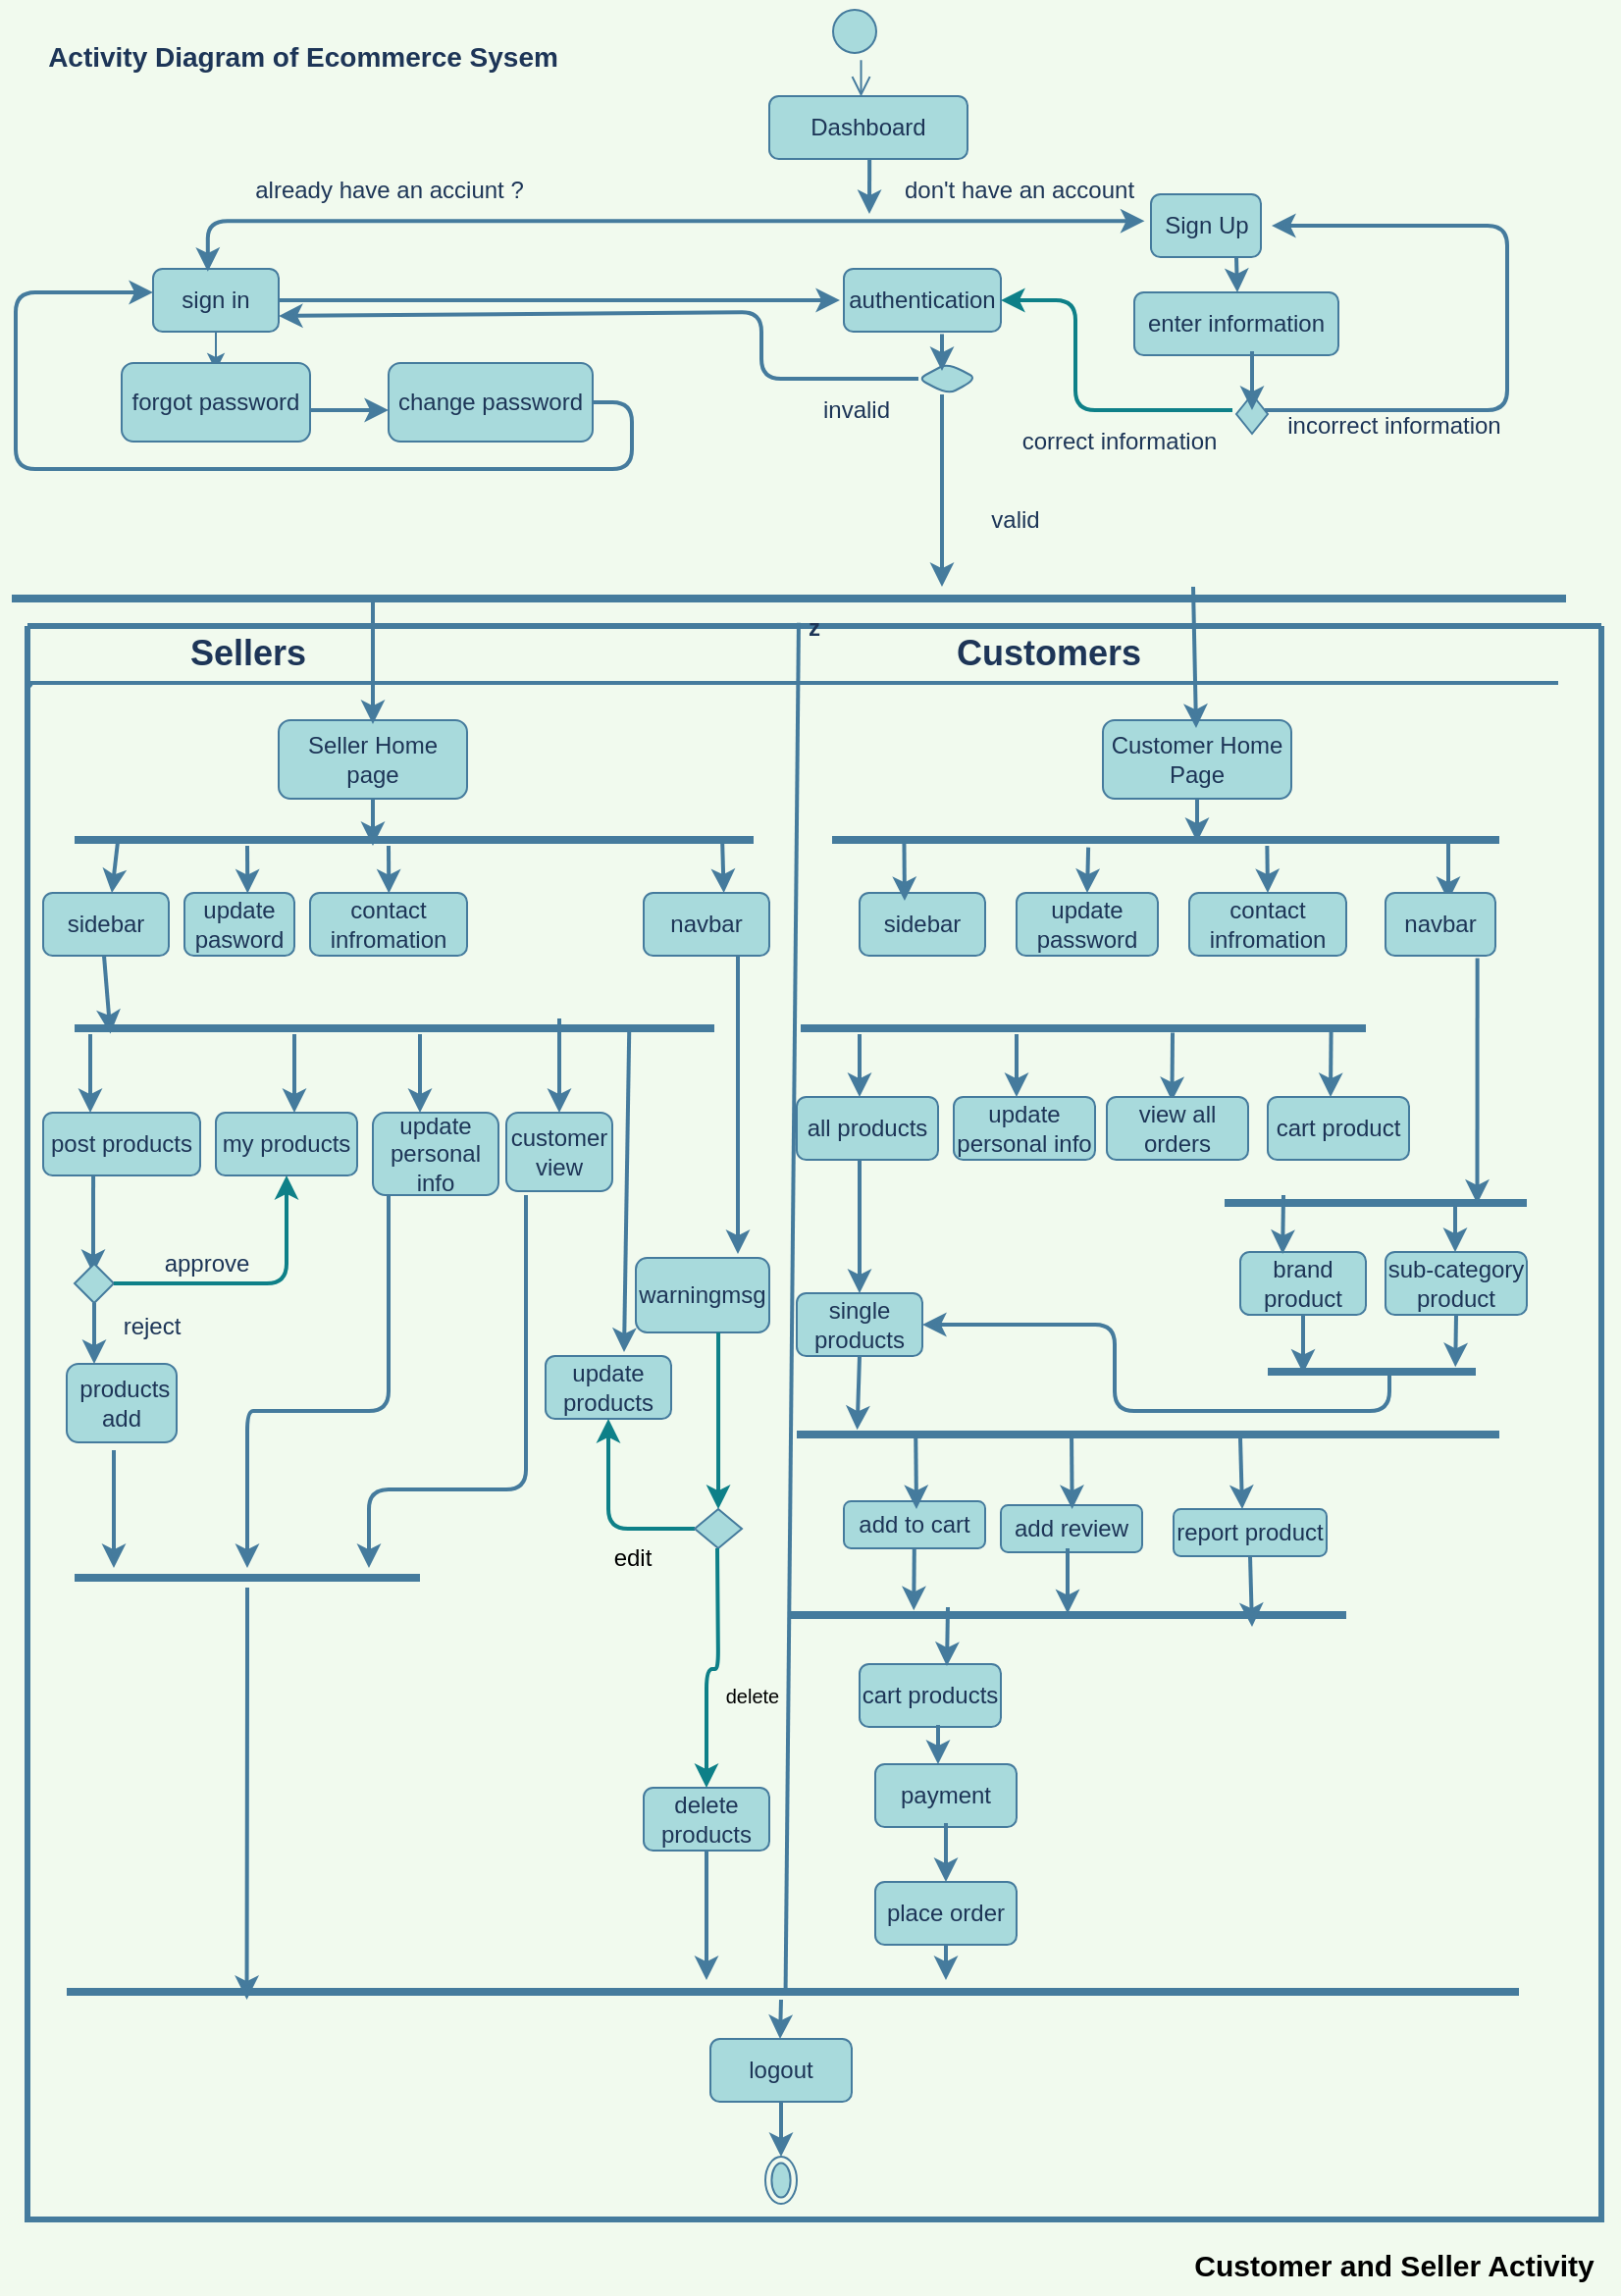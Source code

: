 <mxfile version="20.5.2" type="github">
  <diagram id="cb6AJk6jhVH4I8SNWXNZ" name="Page-1">
    <mxGraphModel dx="1038" dy="1740" grid="1" gridSize="10" guides="1" tooltips="1" connect="1" arrows="1" fold="1" page="1" pageScale="1" pageWidth="827" pageHeight="1169" background="#F1FAEE" math="0" shadow="0">
      <root>
        <mxCell id="0" />
        <mxCell id="1" parent="0" />
        <mxCell id="6mdkMLP5F0GnC8ThNtrV-1" value="" style="ellipse;html=1;shape=startState;fillColor=#A8DADC;strokeColor=#457B9D;fontColor=#1D3557;rounded=1;" parent="1" vertex="1">
          <mxGeometry x="422.5" y="-1168" width="30" height="30" as="geometry" />
        </mxCell>
        <mxCell id="6mdkMLP5F0GnC8ThNtrV-2" value="" style="edgeStyle=orthogonalEdgeStyle;html=1;verticalAlign=bottom;endArrow=open;endSize=8;labelBackgroundColor=#F1FAEE;strokeColor=#457B9D;fontColor=#1D3557;rounded=1;entryX=0.463;entryY=0.006;entryDx=0;entryDy=0;entryPerimeter=0;" parent="1" source="6mdkMLP5F0GnC8ThNtrV-1" target="6mdkMLP5F0GnC8ThNtrV-7" edge="1">
          <mxGeometry relative="1" as="geometry">
            <mxPoint x="415" y="-1120" as="targetPoint" />
            <Array as="points">
              <mxPoint x="441" y="-1140" />
              <mxPoint x="441" y="-1140" />
            </Array>
          </mxGeometry>
        </mxCell>
        <mxCell id="6mdkMLP5F0GnC8ThNtrV-4" style="edgeStyle=orthogonalEdgeStyle;orthogonalLoop=1;jettySize=auto;html=1;exitX=1;exitY=0.5;exitDx=0;exitDy=0;labelBackgroundColor=#F1FAEE;strokeColor=#457B9D;fontColor=#1D3557;rounded=1;strokeWidth=2;" parent="1" source="6mdkMLP5F0GnC8ThNtrV-5" edge="1">
          <mxGeometry relative="1" as="geometry">
            <mxPoint x="430" y="-1016" as="targetPoint" />
            <Array as="points">
              <mxPoint x="368" y="-1016" />
            </Array>
          </mxGeometry>
        </mxCell>
        <mxCell id="6mdkMLP5F0GnC8ThNtrV-5" value="sign in" style="whiteSpace=wrap;html=1;fillColor=#A8DADC;strokeColor=#457B9D;fontColor=#1D3557;rounded=1;" parent="1" vertex="1">
          <mxGeometry x="80" y="-1032" width="64" height="32" as="geometry" />
        </mxCell>
        <mxCell id="6mdkMLP5F0GnC8ThNtrV-6" value="Sign Up" style="whiteSpace=wrap;html=1;fillColor=#A8DADC;strokeColor=#457B9D;fontColor=#1D3557;rounded=1;" parent="1" vertex="1">
          <mxGeometry x="588.5" y="-1070" width="56" height="32" as="geometry" />
        </mxCell>
        <mxCell id="6mdkMLP5F0GnC8ThNtrV-7" value="Dashboard" style="whiteSpace=wrap;html=1;fillColor=#A8DADC;strokeColor=#457B9D;fontColor=#1D3557;rounded=1;" parent="1" vertex="1">
          <mxGeometry x="394" y="-1120" width="101" height="32" as="geometry" />
        </mxCell>
        <mxCell id="6mdkMLP5F0GnC8ThNtrV-9" value="already have an acciunt ?" style="text;html=1;resizable=0;autosize=1;align=center;verticalAlign=middle;points=[];fillColor=none;strokeColor=none;fontColor=#1D3557;rounded=1;" parent="1" vertex="1">
          <mxGeometry x="120" y="-1088" width="160" height="32" as="geometry" />
        </mxCell>
        <mxCell id="6mdkMLP5F0GnC8ThNtrV-11" value="enter information" style="whiteSpace=wrap;html=1;fillColor=#A8DADC;strokeColor=#457B9D;fontColor=#1D3557;rounded=1;" parent="1" vertex="1">
          <mxGeometry x="580" y="-1020" width="104" height="32" as="geometry" />
        </mxCell>
        <mxCell id="6mdkMLP5F0GnC8ThNtrV-16" value="" style="endArrow=classic;html=1;exitX=0.5;exitY=1;exitDx=0;exitDy=0;labelBackgroundColor=#F1FAEE;strokeColor=#457B9D;fontColor=#1D3557;rounded=1;" parent="1" source="6mdkMLP5F0GnC8ThNtrV-5" edge="1">
          <mxGeometry width="50" height="50" relative="1" as="geometry">
            <mxPoint x="104" y="-984" as="sourcePoint" />
            <mxPoint x="112" y="-980" as="targetPoint" />
            <Array as="points" />
          </mxGeometry>
        </mxCell>
        <mxCell id="6mdkMLP5F0GnC8ThNtrV-17" value="forgot password" style="whiteSpace=wrap;html=1;fillColor=#A8DADC;strokeColor=#457B9D;fontColor=#1D3557;rounded=1;" parent="1" vertex="1">
          <mxGeometry x="64" y="-984" width="96" height="40" as="geometry" />
        </mxCell>
        <mxCell id="6mdkMLP5F0GnC8ThNtrV-18" value="" style="endArrow=classic;html=1;labelBackgroundColor=#F1FAEE;strokeColor=#457B9D;fontColor=#1D3557;rounded=1;strokeWidth=2;" parent="1" edge="1">
          <mxGeometry width="50" height="50" relative="1" as="geometry">
            <mxPoint x="160" y="-960" as="sourcePoint" />
            <mxPoint x="200" y="-960" as="targetPoint" />
          </mxGeometry>
        </mxCell>
        <mxCell id="6mdkMLP5F0GnC8ThNtrV-19" style="edgeStyle=orthogonalEdgeStyle;orthogonalLoop=1;jettySize=auto;html=1;exitX=1;exitY=0.5;exitDx=0;exitDy=0;labelBackgroundColor=#F1FAEE;strokeColor=#457B9D;fontColor=#1D3557;rounded=1;strokeWidth=2;" parent="1" source="6mdkMLP5F0GnC8ThNtrV-20" edge="1">
          <mxGeometry relative="1" as="geometry">
            <mxPoint x="80" y="-1020" as="targetPoint" />
            <Array as="points">
              <mxPoint x="324" y="-964" />
              <mxPoint x="324" y="-930" />
              <mxPoint x="10" y="-930" />
              <mxPoint x="10" y="-1020" />
            </Array>
          </mxGeometry>
        </mxCell>
        <mxCell id="6mdkMLP5F0GnC8ThNtrV-20" value="change password" style="whiteSpace=wrap;html=1;fillStyle=auto;fillColor=#A8DADC;strokeColor=#457B9D;fontColor=#1D3557;rounded=1;" parent="1" vertex="1">
          <mxGeometry x="200" y="-984" width="104" height="40" as="geometry" />
        </mxCell>
        <mxCell id="6mdkMLP5F0GnC8ThNtrV-25" value="incorrect information" style="text;html=1;resizable=0;autosize=1;align=center;verticalAlign=middle;points=[];fillColor=none;strokeColor=none;fontColor=#1D3557;rounded=1;" parent="1" vertex="1">
          <mxGeometry x="648" y="-968" width="128" height="32" as="geometry" />
        </mxCell>
        <mxCell id="6mdkMLP5F0GnC8ThNtrV-26" value="" style="endArrow=none;html=1;strokeWidth=4;labelBackgroundColor=#F1FAEE;strokeColor=#457B9D;fontColor=#1D3557;rounded=1;" parent="1" edge="1">
          <mxGeometry relative="1" as="geometry">
            <mxPoint x="8" y="-864" as="sourcePoint" />
            <mxPoint x="800" y="-864" as="targetPoint" />
          </mxGeometry>
        </mxCell>
        <mxCell id="6mdkMLP5F0GnC8ThNtrV-27" value="correct information" style="text;html=1;resizable=0;autosize=1;align=center;verticalAlign=middle;points=[];fillColor=none;strokeColor=none;fontColor=#1D3557;rounded=1;" parent="1" vertex="1">
          <mxGeometry x="512" y="-960" width="120" height="32" as="geometry" />
        </mxCell>
        <object label="z" id="6mdkMLP5F0GnC8ThNtrV-28">
          <mxCell style="swimlane;startSize=0;strokeWidth=3;fillColor=#A8DADC;strokeColor=#457B9D;fontColor=#1D3557;rounded=1;" parent="1" vertex="1">
            <mxGeometry x="16" y="-850" width="802" height="812" as="geometry" />
          </mxCell>
        </object>
        <mxCell id="6mdkMLP5F0GnC8ThNtrV-30" value="Customers" style="text;html=1;resizable=0;autosize=1;align=center;verticalAlign=middle;points=[];fillColor=none;strokeColor=none;strokeWidth=2;shadow=0;glass=0;fontStyle=1;labelBorderColor=none;spacingTop=3;fontSize=18;fontColor=#1D3557;rounded=1;" parent="6mdkMLP5F0GnC8ThNtrV-28" vertex="1">
          <mxGeometry x="464" y="-8" width="112" height="40" as="geometry" />
        </mxCell>
        <mxCell id="6mdkMLP5F0GnC8ThNtrV-31" value="Sellers" style="text;html=1;resizable=0;autosize=1;align=center;verticalAlign=middle;points=[];fillColor=none;strokeColor=none;strokeWidth=2;shadow=0;glass=0;fontStyle=1;labelBorderColor=none;spacingTop=3;fontSize=18;fontColor=#1D3557;rounded=1;" parent="6mdkMLP5F0GnC8ThNtrV-28" vertex="1">
          <mxGeometry x="72" y="-8" width="80" height="40" as="geometry" />
        </mxCell>
        <mxCell id="6mdkMLP5F0GnC8ThNtrV-32" value="" style="endArrow=none;html=1;strokeWidth=2;labelBackgroundColor=#F1FAEE;strokeColor=#457B9D;fontColor=#1D3557;rounded=1;" parent="6mdkMLP5F0GnC8ThNtrV-28" target="6mdkMLP5F0GnC8ThNtrV-28" edge="1">
          <mxGeometry width="50" height="50" relative="1" as="geometry">
            <mxPoint x="2" y="31" as="sourcePoint" />
            <mxPoint x="992" y="32" as="targetPoint" />
          </mxGeometry>
        </mxCell>
        <mxCell id="6mdkMLP5F0GnC8ThNtrV-35" value="Seller Home page" style="whiteSpace=wrap;html=1;fillColor=#A8DADC;strokeColor=#457B9D;fontColor=#1D3557;rounded=1;" parent="6mdkMLP5F0GnC8ThNtrV-28" vertex="1">
          <mxGeometry x="128" y="48" width="96" height="40" as="geometry" />
        </mxCell>
        <mxCell id="6mdkMLP5F0GnC8ThNtrV-36" value="" style="line;strokeWidth=4;html=1;shadow=0;glass=0;labelBackgroundColor=none;labelBorderColor=none;fontFamily=Times New Roman;fontSize=18;fillColor=#A8DADC;strokeColor=#457B9D;fontColor=#1D3557;rounded=1;" parent="6mdkMLP5F0GnC8ThNtrV-28" vertex="1">
          <mxGeometry x="24" y="104" width="346" height="10" as="geometry" />
        </mxCell>
        <mxCell id="6mdkMLP5F0GnC8ThNtrV-37" value="" style="edgeStyle=none;orthogonalLoop=1;jettySize=auto;html=1;strokeWidth=2;fontSize=19;labelBackgroundColor=#F1FAEE;strokeColor=#457B9D;fontColor=#1D3557;rounded=1;" parent="6mdkMLP5F0GnC8ThNtrV-28" edge="1">
          <mxGeometry width="80" relative="1" as="geometry">
            <mxPoint x="176" y="88" as="sourcePoint" />
            <mxPoint x="176" y="112" as="targetPoint" />
            <Array as="points" />
          </mxGeometry>
        </mxCell>
        <mxCell id="6mdkMLP5F0GnC8ThNtrV-38" value="Customer Home Page" style="whiteSpace=wrap;html=1;fillColor=#A8DADC;strokeColor=#457B9D;fontColor=#1D3557;rounded=1;" parent="6mdkMLP5F0GnC8ThNtrV-28" vertex="1">
          <mxGeometry x="548" y="48" width="96" height="40" as="geometry" />
        </mxCell>
        <mxCell id="6mdkMLP5F0GnC8ThNtrV-39" value="" style="edgeStyle=none;orthogonalLoop=1;jettySize=auto;html=1;strokeWidth=2;fontSize=19;labelBackgroundColor=#F1FAEE;strokeColor=#457B9D;fontColor=#1D3557;rounded=1;exitX=0.5;exitY=1;exitDx=0;exitDy=0;" parent="6mdkMLP5F0GnC8ThNtrV-28" edge="1" source="6mdkMLP5F0GnC8ThNtrV-38">
          <mxGeometry width="80" relative="1" as="geometry">
            <mxPoint x="448" y="88" as="sourcePoint" />
            <mxPoint x="596" y="110" as="targetPoint" />
            <Array as="points" />
          </mxGeometry>
        </mxCell>
        <mxCell id="6mdkMLP5F0GnC8ThNtrV-42" value="sidebar" style="whiteSpace=wrap;html=1;fillColor=#A8DADC;strokeColor=#457B9D;fontColor=#1D3557;rounded=1;" parent="6mdkMLP5F0GnC8ThNtrV-28" vertex="1">
          <mxGeometry x="8" y="136" width="64" height="32" as="geometry" />
        </mxCell>
        <mxCell id="6mdkMLP5F0GnC8ThNtrV-43" value="contact infromation" style="whiteSpace=wrap;html=1;fillColor=#A8DADC;strokeColor=#457B9D;fontColor=#1D3557;rounded=1;" parent="6mdkMLP5F0GnC8ThNtrV-28" vertex="1">
          <mxGeometry x="144" y="136" width="80" height="32" as="geometry" />
        </mxCell>
        <mxCell id="6mdkMLP5F0GnC8ThNtrV-44" value="" style="line;strokeWidth=4;html=1;shadow=0;glass=0;labelBackgroundColor=none;labelBorderColor=none;fontFamily=Times New Roman;fontSize=18;fillColor=#A8DADC;strokeColor=#457B9D;fontColor=#1D3557;rounded=1;" parent="6mdkMLP5F0GnC8ThNtrV-28" vertex="1">
          <mxGeometry x="24" y="200" width="326" height="10" as="geometry" />
        </mxCell>
        <mxCell id="6mdkMLP5F0GnC8ThNtrV-45" value="" style="edgeStyle=none;orthogonalLoop=1;jettySize=auto;html=1;strokeWidth=2;fontSize=19;labelBackgroundColor=#F1FAEE;strokeColor=#457B9D;fontColor=#1D3557;rounded=1;" parent="6mdkMLP5F0GnC8ThNtrV-28" edge="1">
          <mxGeometry width="80" relative="1" as="geometry">
            <mxPoint x="32" y="208" as="sourcePoint" />
            <mxPoint x="32" y="248" as="targetPoint" />
            <Array as="points" />
          </mxGeometry>
        </mxCell>
        <mxCell id="6mdkMLP5F0GnC8ThNtrV-46" value="post products" style="whiteSpace=wrap;html=1;fillColor=#A8DADC;strokeColor=#457B9D;fontColor=#1D3557;rounded=1;" parent="6mdkMLP5F0GnC8ThNtrV-28" vertex="1">
          <mxGeometry x="8" y="248" width="80" height="32" as="geometry" />
        </mxCell>
        <mxCell id="6mdkMLP5F0GnC8ThNtrV-47" value="my products" style="whiteSpace=wrap;html=1;fillColor=#A8DADC;strokeColor=#457B9D;fontColor=#1D3557;rounded=1;" parent="6mdkMLP5F0GnC8ThNtrV-28" vertex="1">
          <mxGeometry x="96" y="248" width="72" height="32" as="geometry" />
        </mxCell>
        <mxCell id="6mdkMLP5F0GnC8ThNtrV-48" value="" style="line;strokeWidth=4;html=1;shadow=0;glass=0;labelBackgroundColor=none;labelBorderColor=none;fontFamily=Times New Roman;fontSize=18;fillColor=#A8DADC;strokeColor=#457B9D;fontColor=#1D3557;rounded=1;" parent="6mdkMLP5F0GnC8ThNtrV-28" vertex="1">
          <mxGeometry x="410" y="104" width="340" height="10" as="geometry" />
        </mxCell>
        <mxCell id="6mdkMLP5F0GnC8ThNtrV-49" value="sidebar" style="whiteSpace=wrap;html=1;fillColor=#A8DADC;strokeColor=#457B9D;fontColor=#1D3557;rounded=1;" parent="6mdkMLP5F0GnC8ThNtrV-28" vertex="1">
          <mxGeometry x="424" y="136" width="64" height="32" as="geometry" />
        </mxCell>
        <mxCell id="6mdkMLP5F0GnC8ThNtrV-50" value="" style="edgeStyle=none;orthogonalLoop=1;jettySize=auto;html=1;strokeWidth=2;fontSize=19;labelBackgroundColor=#F1FAEE;strokeColor=#457B9D;fontColor=#1D3557;rounded=1;entryX=0.5;entryY=0;entryDx=0;entryDy=0;exitX=0.652;exitY=0.8;exitDx=0;exitDy=0;exitPerimeter=0;" parent="6mdkMLP5F0GnC8ThNtrV-28" source="6mdkMLP5F0GnC8ThNtrV-48" edge="1" target="6mdkMLP5F0GnC8ThNtrV-51">
          <mxGeometry width="80" relative="1" as="geometry">
            <mxPoint x="594" y="109" as="sourcePoint" />
            <mxPoint x="532" y="136" as="targetPoint" />
            <Array as="points" />
          </mxGeometry>
        </mxCell>
        <mxCell id="6mdkMLP5F0GnC8ThNtrV-51" value="contact infromation" style="whiteSpace=wrap;html=1;fillColor=#A8DADC;strokeColor=#457B9D;fontColor=#1D3557;rounded=1;" parent="6mdkMLP5F0GnC8ThNtrV-28" vertex="1">
          <mxGeometry x="592" y="136" width="80" height="32" as="geometry" />
        </mxCell>
        <mxCell id="6mdkMLP5F0GnC8ThNtrV-53" value="" style="line;strokeWidth=4;html=1;shadow=0;glass=0;labelBackgroundColor=none;labelBorderColor=none;fontFamily=Times New Roman;fontSize=18;fillColor=#A8DADC;strokeColor=#457B9D;fontColor=#1D3557;rounded=1;" parent="6mdkMLP5F0GnC8ThNtrV-28" vertex="1">
          <mxGeometry x="394" y="200" width="288" height="10" as="geometry" />
        </mxCell>
        <mxCell id="6mdkMLP5F0GnC8ThNtrV-54" value="all products" style="whiteSpace=wrap;html=1;fillColor=#A8DADC;strokeColor=#457B9D;fontColor=#1D3557;rounded=1;" parent="6mdkMLP5F0GnC8ThNtrV-28" vertex="1">
          <mxGeometry x="392" y="240" width="72" height="32" as="geometry" />
        </mxCell>
        <mxCell id="6mdkMLP5F0GnC8ThNtrV-56" value="" style="edgeStyle=none;orthogonalLoop=1;jettySize=auto;html=1;strokeWidth=2;fontSize=19;labelBackgroundColor=#F1FAEE;strokeColor=#457B9D;fontColor=#1D3557;rounded=1;" parent="6mdkMLP5F0GnC8ThNtrV-28" edge="1">
          <mxGeometry width="80" relative="1" as="geometry">
            <mxPoint x="424" y="208" as="sourcePoint" />
            <mxPoint x="424" y="240" as="targetPoint" />
            <Array as="points" />
          </mxGeometry>
        </mxCell>
        <mxCell id="6mdkMLP5F0GnC8ThNtrV-57" value="" style="edgeStyle=none;orthogonalLoop=1;jettySize=auto;html=1;strokeWidth=2;fontSize=19;entryX=0.056;entryY=0.78;entryDx=0;entryDy=0;entryPerimeter=0;labelBackgroundColor=#F1FAEE;strokeColor=#457B9D;fontColor=#1D3557;rounded=1;" parent="6mdkMLP5F0GnC8ThNtrV-28" target="6mdkMLP5F0GnC8ThNtrV-44" edge="1">
          <mxGeometry width="80" relative="1" as="geometry">
            <mxPoint x="39" y="168" as="sourcePoint" />
            <mxPoint x="64.72" y="204.792" as="targetPoint" />
            <Array as="points" />
          </mxGeometry>
        </mxCell>
        <mxCell id="6mdkMLP5F0GnC8ThNtrV-58" value="" style="edgeStyle=none;orthogonalLoop=1;jettySize=auto;html=1;strokeWidth=2;fontSize=19;labelBackgroundColor=#F1FAEE;strokeColor=#457B9D;fontColor=#1D3557;rounded=1;" parent="6mdkMLP5F0GnC8ThNtrV-28" edge="1">
          <mxGeometry width="80" relative="1" as="geometry">
            <mxPoint x="200" y="208" as="sourcePoint" />
            <mxPoint x="200" y="248" as="targetPoint" />
            <Array as="points" />
          </mxGeometry>
        </mxCell>
        <mxCell id="6mdkMLP5F0GnC8ThNtrV-59" value="" style="edgeStyle=none;orthogonalLoop=1;jettySize=auto;html=1;strokeWidth=2;fontSize=19;labelBackgroundColor=#F1FAEE;strokeColor=#457B9D;fontColor=#1D3557;rounded=1;" parent="6mdkMLP5F0GnC8ThNtrV-28" edge="1">
          <mxGeometry width="80" relative="1" as="geometry">
            <mxPoint x="136" y="208" as="sourcePoint" />
            <mxPoint x="136" y="248" as="targetPoint" />
            <Array as="points" />
          </mxGeometry>
        </mxCell>
        <mxCell id="6mdkMLP5F0GnC8ThNtrV-60" value="navbar" style="whiteSpace=wrap;html=1;fillStyle=auto;strokeColor=#457B9D;fontColor=#1D3557;fillColor=#A8DADC;rounded=1;" parent="6mdkMLP5F0GnC8ThNtrV-28" vertex="1">
          <mxGeometry x="314" y="136" width="64" height="32" as="geometry" />
        </mxCell>
        <mxCell id="6mdkMLP5F0GnC8ThNtrV-69" value="update&lt;br&gt;pasword" style="whiteSpace=wrap;html=1;fillColor=#A8DADC;strokeColor=#457B9D;fontColor=#1D3557;rounded=1;" parent="6mdkMLP5F0GnC8ThNtrV-28" vertex="1">
          <mxGeometry x="80" y="136" width="56" height="32" as="geometry" />
        </mxCell>
        <mxCell id="6mdkMLP5F0GnC8ThNtrV-70" value="" style="edgeStyle=none;orthogonalLoop=1;jettySize=auto;html=1;strokeWidth=2;fontSize=19;exitX=0.384;exitY=0.88;exitDx=0;exitDy=0;exitPerimeter=0;labelBackgroundColor=#F1FAEE;strokeColor=#457B9D;fontColor=#1D3557;rounded=1;entryX=0.5;entryY=0;entryDx=0;entryDy=0;" parent="6mdkMLP5F0GnC8ThNtrV-28" edge="1" target="6mdkMLP5F0GnC8ThNtrV-84" source="6mdkMLP5F0GnC8ThNtrV-48">
          <mxGeometry width="80" relative="1" as="geometry">
            <mxPoint x="456.42" y="112" as="sourcePoint" />
            <mxPoint x="456.004" y="136.2" as="targetPoint" />
            <Array as="points" />
          </mxGeometry>
        </mxCell>
        <mxCell id="6mdkMLP5F0GnC8ThNtrV-72" value="" style="edgeStyle=none;orthogonalLoop=1;jettySize=auto;html=1;strokeWidth=2;fontSize=19;exitX=0.064;exitY=0.48;exitDx=0;exitDy=0;exitPerimeter=0;labelBackgroundColor=#F1FAEE;strokeColor=#457B9D;fontColor=#1D3557;rounded=1;" parent="6mdkMLP5F0GnC8ThNtrV-28" source="6mdkMLP5F0GnC8ThNtrV-36" edge="1">
          <mxGeometry width="80" relative="1" as="geometry">
            <mxPoint x="72" y="120" as="sourcePoint" />
            <mxPoint x="43" y="136" as="targetPoint" />
            <Array as="points" />
          </mxGeometry>
        </mxCell>
        <mxCell id="6mdkMLP5F0GnC8ThNtrV-73" value="" style="edgeStyle=none;orthogonalLoop=1;jettySize=auto;html=1;strokeWidth=2;fontSize=19;exitX=0.076;exitY=0.78;exitDx=0;exitDy=0;exitPerimeter=0;labelBackgroundColor=#F1FAEE;strokeColor=#457B9D;fontColor=#1D3557;rounded=1;" parent="6mdkMLP5F0GnC8ThNtrV-28" edge="1">
          <mxGeometry width="80" relative="1" as="geometry">
            <mxPoint x="112" y="112" as="sourcePoint" />
            <mxPoint x="112.152" y="136.2" as="targetPoint" />
            <Array as="points" />
          </mxGeometry>
        </mxCell>
        <mxCell id="6mdkMLP5F0GnC8ThNtrV-74" value="" style="edgeStyle=none;orthogonalLoop=1;jettySize=auto;html=1;strokeWidth=2;fontSize=19;exitX=0.076;exitY=0.78;exitDx=0;exitDy=0;exitPerimeter=0;labelBackgroundColor=#F1FAEE;strokeColor=#457B9D;fontColor=#1D3557;rounded=1;" parent="6mdkMLP5F0GnC8ThNtrV-28" edge="1">
          <mxGeometry width="80" relative="1" as="geometry">
            <mxPoint x="184" y="112" as="sourcePoint" />
            <mxPoint x="184.152" y="136.2" as="targetPoint" />
            <Array as="points" />
          </mxGeometry>
        </mxCell>
        <mxCell id="6mdkMLP5F0GnC8ThNtrV-75" value="" style="edgeStyle=none;orthogonalLoop=1;jettySize=auto;html=1;strokeWidth=2;fontSize=19;exitX=0.954;exitY=0.64;exitDx=0;exitDy=0;exitPerimeter=0;labelBackgroundColor=#F1FAEE;strokeColor=#457B9D;fontColor=#1D3557;rounded=1;entryX=0.638;entryY=0;entryDx=0;entryDy=0;entryPerimeter=0;" parent="6mdkMLP5F0GnC8ThNtrV-28" edge="1" target="6mdkMLP5F0GnC8ThNtrV-60" source="6mdkMLP5F0GnC8ThNtrV-36">
          <mxGeometry width="80" relative="1" as="geometry">
            <mxPoint x="264" y="112" as="sourcePoint" />
            <mxPoint x="264.152" y="136.2" as="targetPoint" />
            <Array as="points" />
          </mxGeometry>
        </mxCell>
        <mxCell id="6mdkMLP5F0GnC8ThNtrV-76" value="" style="edgeStyle=none;orthogonalLoop=1;jettySize=auto;html=1;strokeWidth=2;fontSize=19;labelBackgroundColor=#F1FAEE;strokeColor=#457B9D;fontColor=#1D3557;rounded=1;" parent="6mdkMLP5F0GnC8ThNtrV-28" edge="1">
          <mxGeometry width="80" relative="1" as="geometry">
            <mxPoint x="724" y="110" as="sourcePoint" />
            <mxPoint x="724" y="140" as="targetPoint" />
            <Array as="points" />
          </mxGeometry>
        </mxCell>
        <mxCell id="6mdkMLP5F0GnC8ThNtrV-80" value="" style="edgeStyle=none;orthogonalLoop=1;jettySize=auto;html=1;strokeWidth=2;fontSize=19;labelBackgroundColor=#F1FAEE;strokeColor=#457B9D;fontColor=#1D3557;rounded=1;" parent="6mdkMLP5F0GnC8ThNtrV-28" edge="1">
          <mxGeometry width="80" relative="1" as="geometry">
            <mxPoint x="504" y="208" as="sourcePoint" />
            <mxPoint x="504" y="240" as="targetPoint" />
            <Array as="points" />
          </mxGeometry>
        </mxCell>
        <mxCell id="6mdkMLP5F0GnC8ThNtrV-81" value="" style="edgeStyle=none;orthogonalLoop=1;jettySize=auto;html=1;strokeWidth=2;fontSize=19;labelBackgroundColor=#F1FAEE;strokeColor=#457B9D;fontColor=#1D3557;rounded=1;entryX=0.461;entryY=0.063;entryDx=0;entryDy=0;entryPerimeter=0;exitX=0.658;exitY=0.72;exitDx=0;exitDy=0;exitPerimeter=0;" parent="6mdkMLP5F0GnC8ThNtrV-28" target="6mdkMLP5F0GnC8ThNtrV-82" edge="1" source="6mdkMLP5F0GnC8ThNtrV-53">
          <mxGeometry width="80" relative="1" as="geometry">
            <mxPoint x="577" y="208" as="sourcePoint" />
            <mxPoint x="592" y="240" as="targetPoint" />
            <Array as="points" />
          </mxGeometry>
        </mxCell>
        <mxCell id="6mdkMLP5F0GnC8ThNtrV-82" value="view all orders" style="whiteSpace=wrap;html=1;fillColor=#A8DADC;strokeColor=#457B9D;fontColor=#1D3557;rounded=1;" parent="6mdkMLP5F0GnC8ThNtrV-28" vertex="1">
          <mxGeometry x="550" y="240" width="72" height="32" as="geometry" />
        </mxCell>
        <mxCell id="6mdkMLP5F0GnC8ThNtrV-83" value="navbar" style="whiteSpace=wrap;html=1;fillColor=#A8DADC;strokeColor=#457B9D;fontColor=#1D3557;rounded=1;" parent="6mdkMLP5F0GnC8ThNtrV-28" vertex="1">
          <mxGeometry x="692" y="136" width="56" height="32" as="geometry" />
        </mxCell>
        <mxCell id="6mdkMLP5F0GnC8ThNtrV-84" value="update password" style="whiteSpace=wrap;html=1;fillStyle=auto;strokeColor=#457B9D;fontColor=#1D3557;fillColor=#A8DADC;rounded=1;" parent="6mdkMLP5F0GnC8ThNtrV-28" vertex="1">
          <mxGeometry x="504" y="136" width="72" height="32" as="geometry" />
        </mxCell>
        <mxCell id="6mdkMLP5F0GnC8ThNtrV-85" value="" style="line;strokeWidth=4;html=1;shadow=0;glass=0;labelBackgroundColor=none;labelBorderColor=none;fontFamily=Times New Roman;fontSize=18;fillColor=#A8DADC;strokeColor=#457B9D;fontColor=#1D3557;rounded=1;" parent="6mdkMLP5F0GnC8ThNtrV-28" vertex="1">
          <mxGeometry x="610" y="290" width="154" height="8" as="geometry" />
        </mxCell>
        <mxCell id="6mdkMLP5F0GnC8ThNtrV-86" value="update personal info" style="whiteSpace=wrap;html=1;fillColor=#A8DADC;strokeColor=#457B9D;fontColor=#1D3557;rounded=1;" parent="6mdkMLP5F0GnC8ThNtrV-28" vertex="1">
          <mxGeometry x="472" y="240" width="72" height="32" as="geometry" />
        </mxCell>
        <mxCell id="6mdkMLP5F0GnC8ThNtrV-87" value="" style="edgeStyle=none;orthogonalLoop=1;jettySize=auto;html=1;strokeWidth=2;fontSize=19;labelBackgroundColor=#F1FAEE;strokeColor=#457B9D;fontColor=#1D3557;rounded=1;exitX=0.836;exitY=1.038;exitDx=0;exitDy=0;exitPerimeter=0;entryX=0.836;entryY=0.55;entryDx=0;entryDy=0;entryPerimeter=0;" parent="6mdkMLP5F0GnC8ThNtrV-28" source="6mdkMLP5F0GnC8ThNtrV-83" target="6mdkMLP5F0GnC8ThNtrV-85" edge="1">
          <mxGeometry width="80" relative="1" as="geometry">
            <mxPoint x="616" y="168" as="sourcePoint" />
            <mxPoint x="624" y="232" as="targetPoint" />
            <Array as="points" />
          </mxGeometry>
        </mxCell>
        <mxCell id="6mdkMLP5F0GnC8ThNtrV-88" value="cart products" style="whiteSpace=wrap;html=1;fillColor=#A8DADC;strokeColor=#457B9D;fontColor=#1D3557;rounded=1;" parent="6mdkMLP5F0GnC8ThNtrV-28" vertex="1">
          <mxGeometry x="424" y="529" width="72" height="32" as="geometry" />
        </mxCell>
        <mxCell id="6mdkMLP5F0GnC8ThNtrV-89" value="sub-category&lt;br&gt;product" style="whiteSpace=wrap;html=1;fillColor=#A8DADC;strokeColor=#457B9D;fontColor=#1D3557;rounded=1;" parent="6mdkMLP5F0GnC8ThNtrV-28" vertex="1">
          <mxGeometry x="692" y="319" width="72" height="32" as="geometry" />
        </mxCell>
        <mxCell id="6mdkMLP5F0GnC8ThNtrV-90" value="" style="line;strokeWidth=4;html=1;shadow=0;glass=0;labelBackgroundColor=none;labelBorderColor=none;fontFamily=Times New Roman;fontSize=18;fillColor=#A8DADC;strokeColor=#457B9D;fontColor=#1D3557;rounded=1;" parent="6mdkMLP5F0GnC8ThNtrV-28" vertex="1">
          <mxGeometry x="392" y="408" width="358" height="8" as="geometry" />
        </mxCell>
        <mxCell id="6mdkMLP5F0GnC8ThNtrV-91" value="" style="edgeStyle=none;orthogonalLoop=1;jettySize=auto;html=1;strokeWidth=2;fontSize=19;labelBackgroundColor=#F1FAEE;strokeColor=#457B9D;fontColor=#1D3557;rounded=1;" parent="6mdkMLP5F0GnC8ThNtrV-28" edge="1">
          <mxGeometry width="80" relative="1" as="geometry">
            <mxPoint x="424" y="272" as="sourcePoint" />
            <mxPoint x="424" y="340" as="targetPoint" />
            <Array as="points" />
          </mxGeometry>
        </mxCell>
        <mxCell id="6mdkMLP5F0GnC8ThNtrV-93" value="" style="line;strokeWidth=4;html=1;shadow=0;glass=0;labelBackgroundColor=none;labelBorderColor=none;fontFamily=Times New Roman;fontSize=18;fillColor=#A8DADC;strokeColor=#457B9D;fontColor=#1D3557;rounded=1;" parent="6mdkMLP5F0GnC8ThNtrV-28" vertex="1">
          <mxGeometry x="388" y="500" width="284" height="8" as="geometry" />
        </mxCell>
        <mxCell id="6mdkMLP5F0GnC8ThNtrV-94" value="" style="edgeStyle=none;orthogonalLoop=1;jettySize=auto;html=1;strokeWidth=2;fontSize=19;labelBackgroundColor=#F1FAEE;strokeColor=#457B9D;fontColor=#1D3557;rounded=1;exitX=0.673;exitY=0.38;exitDx=0;exitDy=0;exitPerimeter=0;" parent="6mdkMLP5F0GnC8ThNtrV-28" edge="1">
          <mxGeometry width="80" relative="1" as="geometry">
            <mxPoint x="727.5" y="295" as="sourcePoint" />
            <mxPoint x="727.5" y="319" as="targetPoint" />
            <Array as="points" />
          </mxGeometry>
        </mxCell>
        <mxCell id="6mdkMLP5F0GnC8ThNtrV-96" value="" style="edgeStyle=none;orthogonalLoop=1;jettySize=auto;html=1;strokeWidth=2;fontSize=19;labelBackgroundColor=#F1FAEE;strokeColor=#457B9D;fontColor=#1D3557;rounded=1;entryX=0.086;entryY=0.2;entryDx=0;entryDy=0;entryPerimeter=0;exitX=0.5;exitY=1;exitDx=0;exitDy=0;" parent="6mdkMLP5F0GnC8ThNtrV-28" edge="1" target="6mdkMLP5F0GnC8ThNtrV-90" source="Oom5tAi8eLz5absGuY6V-40">
          <mxGeometry width="80" relative="1" as="geometry">
            <mxPoint x="496" y="352" as="sourcePoint" />
            <mxPoint x="496" y="384" as="targetPoint" />
            <Array as="points" />
          </mxGeometry>
        </mxCell>
        <mxCell id="6mdkMLP5F0GnC8ThNtrV-97" value="" style="edgeStyle=none;orthogonalLoop=1;jettySize=auto;html=1;strokeWidth=2;fontSize=19;labelBackgroundColor=#F1FAEE;strokeColor=#457B9D;fontColor=#1D3557;rounded=1;exitX=0.5;exitY=1;exitDx=0;exitDy=0;entryX=0.902;entryY=0.2;entryDx=0;entryDy=0;entryPerimeter=0;" parent="6mdkMLP5F0GnC8ThNtrV-28" edge="1" target="Oom5tAi8eLz5absGuY6V-57" source="6mdkMLP5F0GnC8ThNtrV-89">
          <mxGeometry width="80" relative="1" as="geometry">
            <mxPoint x="576" y="352" as="sourcePoint" />
            <mxPoint x="728" y="410" as="targetPoint" />
            <Array as="points" />
          </mxGeometry>
        </mxCell>
        <mxCell id="6mdkMLP5F0GnC8ThNtrV-98" value="" style="edgeStyle=none;orthogonalLoop=1;jettySize=auto;html=1;strokeWidth=2;fontSize=19;labelBackgroundColor=#F1FAEE;strokeColor=#457B9D;fontColor=#1D3557;rounded=1;exitX=0.5;exitY=1;exitDx=0;exitDy=0;" parent="6mdkMLP5F0GnC8ThNtrV-28" edge="1" source="vLmXRLPQjOQuXW0ET_Cy-5">
          <mxGeometry width="80" relative="1" as="geometry">
            <mxPoint x="512" y="376" as="sourcePoint" />
            <mxPoint x="624" y="510" as="targetPoint" />
            <Array as="points" />
          </mxGeometry>
        </mxCell>
        <mxCell id="6mdkMLP5F0GnC8ThNtrV-102" value="" style="edgeStyle=none;orthogonalLoop=1;jettySize=auto;html=1;strokeWidth=2;fontSize=19;labelBackgroundColor=#F1FAEE;strokeColor=#457B9D;fontColor=#1D3557;rounded=1;entryX=0.5;entryY=0;entryDx=0;entryDy=0;" parent="6mdkMLP5F0GnC8ThNtrV-28" edge="1" target="6mdkMLP5F0GnC8ThNtrV-105">
          <mxGeometry width="80" relative="1" as="geometry">
            <mxPoint x="271" y="200" as="sourcePoint" />
            <mxPoint x="272" y="256" as="targetPoint" />
            <Array as="points" />
          </mxGeometry>
        </mxCell>
        <mxCell id="6mdkMLP5F0GnC8ThNtrV-103" value="update personal info" style="whiteSpace=wrap;html=1;fillColor=#A8DADC;strokeColor=#457B9D;fontColor=#1D3557;rounded=1;" parent="6mdkMLP5F0GnC8ThNtrV-28" vertex="1">
          <mxGeometry x="176" y="248" width="64" height="42" as="geometry" />
        </mxCell>
        <mxCell id="6mdkMLP5F0GnC8ThNtrV-105" value="customer view" style="whiteSpace=wrap;html=1;fillColor=#A8DADC;strokeColor=#457B9D;fontColor=#1D3557;rounded=1;" parent="6mdkMLP5F0GnC8ThNtrV-28" vertex="1">
          <mxGeometry x="244" y="248" width="54" height="40" as="geometry" />
        </mxCell>
        <mxCell id="6mdkMLP5F0GnC8ThNtrV-106" value="" style="line;strokeWidth=2;html=1;strokeColor=#457B9D;fillColor=#A8DADC;labelBackgroundColor=#F1FAEE;fontColor=#1D3557;" parent="6mdkMLP5F0GnC8ThNtrV-28" vertex="1">
          <mxGeometry y="24" width="780" height="10" as="geometry" />
        </mxCell>
        <mxCell id="6mdkMLP5F0GnC8ThNtrV-190" value="" style="line;strokeWidth=4;html=1;shadow=0;glass=0;labelBackgroundColor=none;labelBorderColor=none;fontFamily=Times New Roman;fontSize=18;fillColor=#A8DADC;strokeColor=#457B9D;fontColor=#1D3557;rounded=1;" parent="6mdkMLP5F0GnC8ThNtrV-28" vertex="1">
          <mxGeometry x="20" y="692" width="740" height="8" as="geometry" />
        </mxCell>
        <mxCell id="6mdkMLP5F0GnC8ThNtrV-202" value="" style="edgeStyle=none;orthogonalLoop=1;jettySize=auto;html=1;strokeWidth=2;fontSize=19;labelBackgroundColor=#F1FAEE;strokeColor=#457B9D;fontColor=#1D3557;rounded=1;" parent="6mdkMLP5F0GnC8ThNtrV-28" edge="1" target="vLmXRLPQjOQuXW0ET_Cy-10">
          <mxGeometry width="80" relative="1" as="geometry">
            <mxPoint x="184" y="290" as="sourcePoint" />
            <mxPoint x="183.92" y="604" as="targetPoint" />
            <Array as="points">
              <mxPoint x="184" y="400" />
              <mxPoint x="124" y="400" />
              <mxPoint x="112" y="400" />
            </Array>
          </mxGeometry>
        </mxCell>
        <mxCell id="6mdkMLP5F0GnC8ThNtrV-203" value="" style="edgeStyle=none;orthogonalLoop=1;jettySize=auto;html=1;strokeWidth=2;fontSize=19;labelBackgroundColor=#F1FAEE;strokeColor=#457B9D;fontColor=#1D3557;rounded=1;startArrow=none;" parent="6mdkMLP5F0GnC8ThNtrV-28" edge="1" source="6mdkMLP5F0GnC8ThNtrV-99">
          <mxGeometry width="80" relative="1" as="geometry">
            <mxPoint x="464" y="622" as="sourcePoint" />
            <mxPoint x="468" y="690" as="targetPoint" />
            <Array as="points" />
          </mxGeometry>
        </mxCell>
        <mxCell id="6mdkMLP5F0GnC8ThNtrV-242" value="" style="edgeStyle=none;orthogonalLoop=1;jettySize=auto;html=1;strokeWidth=2;fontSize=19;labelBackgroundColor=#F1FAEE;strokeColor=#457B9D;fontColor=#1D3557;rounded=1;entryX=0.321;entryY=0.1;entryDx=0;entryDy=0;entryPerimeter=0;" parent="6mdkMLP5F0GnC8ThNtrV-28" edge="1">
          <mxGeometry width="80" relative="1" as="geometry">
            <mxPoint x="33.52" y="280" as="sourcePoint" />
            <mxPoint x="33.496" y="330" as="targetPoint" />
            <Array as="points" />
          </mxGeometry>
        </mxCell>
        <mxCell id="6mdkMLP5F0GnC8ThNtrV-247" value="&amp;nbsp;products&lt;br&gt;add" style="whiteSpace=wrap;html=1;fillColor=#A8DADC;strokeColor=#457B9D;fontColor=#1D3557;rounded=1;" parent="6mdkMLP5F0GnC8ThNtrV-28" vertex="1">
          <mxGeometry x="20" y="376" width="56" height="40" as="geometry" />
        </mxCell>
        <mxCell id="6mdkMLP5F0GnC8ThNtrV-251" value="approve" style="text;html=1;align=center;verticalAlign=middle;resizable=0;points=[];autosize=1;strokeColor=none;fillColor=none;fontColor=#1D3557;" parent="6mdkMLP5F0GnC8ThNtrV-28" vertex="1">
          <mxGeometry x="56" y="310" width="70" height="30" as="geometry" />
        </mxCell>
        <mxCell id="6mdkMLP5F0GnC8ThNtrV-252" value="reject" style="text;html=1;resizable=0;autosize=1;align=center;verticalAlign=middle;points=[];fillColor=none;strokeColor=none;fontColor=#1D3557;rounded=1;" parent="6mdkMLP5F0GnC8ThNtrV-28" vertex="1">
          <mxGeometry x="38" y="342" width="50" height="30" as="geometry" />
        </mxCell>
        <mxCell id="vLmXRLPQjOQuXW0ET_Cy-4" value="add review" style="whiteSpace=wrap;html=1;fillColor=#A8DADC;strokeColor=#457B9D;fontColor=#1D3557;rounded=1;" parent="6mdkMLP5F0GnC8ThNtrV-28" vertex="1">
          <mxGeometry x="496" y="448" width="72" height="24" as="geometry" />
        </mxCell>
        <mxCell id="vLmXRLPQjOQuXW0ET_Cy-5" value="report product" style="whiteSpace=wrap;html=1;fillColor=#A8DADC;strokeColor=#457B9D;fontColor=#1D3557;rounded=1;" parent="6mdkMLP5F0GnC8ThNtrV-28" vertex="1">
          <mxGeometry x="584" y="450" width="78" height="24" as="geometry" />
        </mxCell>
        <mxCell id="vLmXRLPQjOQuXW0ET_Cy-7" value="" style="edgeStyle=none;orthogonalLoop=1;jettySize=auto;html=1;strokeWidth=2;fontSize=19;labelBackgroundColor=#F1FAEE;strokeColor=#457B9D;fontColor=#1D3557;rounded=1;entryX=0.17;entryY=0.6;entryDx=0;entryDy=0;entryPerimeter=0;exitX=0.5;exitY=1;exitDx=0;exitDy=0;" parent="6mdkMLP5F0GnC8ThNtrV-28" edge="1" target="Oom5tAi8eLz5absGuY6V-57" source="6mdkMLP5F0GnC8ThNtrV-223">
          <mxGeometry width="80" relative="1" as="geometry">
            <mxPoint x="603.5" y="376" as="sourcePoint" />
            <mxPoint x="603.5" y="400" as="targetPoint" />
            <Array as="points" />
          </mxGeometry>
        </mxCell>
        <mxCell id="vLmXRLPQjOQuXW0ET_Cy-8" value="" style="edgeStyle=none;orthogonalLoop=1;jettySize=auto;html=1;strokeWidth=2;fontSize=19;labelBackgroundColor=#F1FAEE;strokeColor=#457B9D;fontColor=#1D3557;rounded=1;startArrow=none;entryX=0.5;entryY=0.4;entryDx=0;entryDy=0;entryPerimeter=0;" parent="6mdkMLP5F0GnC8ThNtrV-28" target="6mdkMLP5F0GnC8ThNtrV-93" edge="1">
          <mxGeometry width="80" relative="1" as="geometry">
            <mxPoint x="530" y="470" as="sourcePoint" />
            <mxPoint x="673.705" y="441.2" as="targetPoint" />
            <Array as="points" />
          </mxGeometry>
        </mxCell>
        <mxCell id="vLmXRLPQjOQuXW0ET_Cy-10" value="" style="line;strokeWidth=4;html=1;shadow=0;glass=0;labelBackgroundColor=none;labelBorderColor=none;fontFamily=Times New Roman;fontSize=18;fillColor=#A8DADC;strokeColor=#457B9D;fontColor=#1D3557;rounded=1;" parent="6mdkMLP5F0GnC8ThNtrV-28" vertex="1">
          <mxGeometry x="24" y="480" width="176" height="10" as="geometry" />
        </mxCell>
        <mxCell id="vLmXRLPQjOQuXW0ET_Cy-13" value="" style="edgeStyle=none;orthogonalLoop=1;jettySize=auto;html=1;strokeWidth=2;fontSize=19;labelBackgroundColor=#F1FAEE;strokeColor=#457B9D;fontColor=#1D3557;rounded=1;" parent="6mdkMLP5F0GnC8ThNtrV-28" edge="1">
          <mxGeometry width="80" relative="1" as="geometry">
            <mxPoint x="254" y="290" as="sourcePoint" />
            <mxPoint x="174" y="480" as="targetPoint" />
            <Array as="points">
              <mxPoint x="254" y="440" />
              <mxPoint x="214" y="440" />
              <mxPoint x="174" y="440" />
            </Array>
          </mxGeometry>
        </mxCell>
        <mxCell id="6mdkMLP5F0GnC8ThNtrV-206" value="" style="edgeStyle=none;orthogonalLoop=1;jettySize=auto;html=1;strokeWidth=2;fontSize=19;labelBackgroundColor=#F1FAEE;strokeColor=#457B9D;fontColor=#1D3557;rounded=1;" parent="6mdkMLP5F0GnC8ThNtrV-28" edge="1">
          <mxGeometry width="80" relative="1" as="geometry">
            <mxPoint x="594" y="-20" as="sourcePoint" />
            <mxPoint x="595.5" y="52" as="targetPoint" />
            <Array as="points" />
          </mxGeometry>
        </mxCell>
        <mxCell id="6mdkMLP5F0GnC8ThNtrV-228" value="" style="endArrow=none;html=1;rounded=1;strokeColor=#457B9D;strokeWidth=2;exitX=0.49;exitY=-0.002;exitDx=0;exitDy=0;labelBackgroundColor=#F1FAEE;fontColor=#1D3557;entryX=0.495;entryY=0.3;entryDx=0;entryDy=0;entryPerimeter=0;exitPerimeter=0;" parent="6mdkMLP5F0GnC8ThNtrV-28" source="6mdkMLP5F0GnC8ThNtrV-28" edge="1" target="6mdkMLP5F0GnC8ThNtrV-190">
          <mxGeometry width="50" height="50" relative="1" as="geometry">
            <mxPoint x="312" y="-10" as="sourcePoint" />
            <mxPoint x="352" y="690" as="targetPoint" />
          </mxGeometry>
        </mxCell>
        <mxCell id="Oom5tAi8eLz5absGuY6V-16" value="warningmsg" style="whiteSpace=wrap;html=1;fillColor=#A8DADC;strokeColor=#457B9D;fontColor=#1D3557;rounded=1;" vertex="1" parent="6mdkMLP5F0GnC8ThNtrV-28">
          <mxGeometry x="310" y="322" width="68" height="38" as="geometry" />
        </mxCell>
        <mxCell id="6mdkMLP5F0GnC8ThNtrV-245" value="" style="rhombus;whiteSpace=wrap;html=1;strokeColor=#457B9D;fontColor=#1D3557;fillColor=#A8DADC;" parent="6mdkMLP5F0GnC8ThNtrV-28" vertex="1">
          <mxGeometry x="24" y="325" width="20" height="20" as="geometry" />
        </mxCell>
        <mxCell id="vLmXRLPQjOQuXW0ET_Cy-1" style="edgeStyle=orthogonalEdgeStyle;rounded=1;orthogonalLoop=1;jettySize=auto;html=1;entryX=0.5;entryY=1;entryDx=0;entryDy=0;fillColor=#b0e3e6;strokeColor=#0e8088;strokeWidth=2;" parent="6mdkMLP5F0GnC8ThNtrV-28" source="6mdkMLP5F0GnC8ThNtrV-245" target="6mdkMLP5F0GnC8ThNtrV-47" edge="1">
          <mxGeometry relative="1" as="geometry">
            <Array as="points">
              <mxPoint x="132" y="335" />
            </Array>
          </mxGeometry>
        </mxCell>
        <mxCell id="6mdkMLP5F0GnC8ThNtrV-246" value="" style="edgeStyle=none;orthogonalLoop=1;jettySize=auto;html=1;strokeWidth=2;fontSize=19;labelBackgroundColor=#F1FAEE;strokeColor=#457B9D;fontColor=#1D3557;rounded=1;exitX=0.5;exitY=1;exitDx=0;exitDy=0;entryX=0.25;entryY=0;entryDx=0;entryDy=0;" parent="6mdkMLP5F0GnC8ThNtrV-28" source="6mdkMLP5F0GnC8ThNtrV-245" edge="1" target="6mdkMLP5F0GnC8ThNtrV-247">
          <mxGeometry width="80" relative="1" as="geometry">
            <mxPoint x="184" y="450" as="sourcePoint" />
            <mxPoint x="155" y="400" as="targetPoint" />
            <Array as="points" />
          </mxGeometry>
        </mxCell>
        <mxCell id="vLmXRLPQjOQuXW0ET_Cy-11" value="" style="edgeStyle=none;orthogonalLoop=1;jettySize=auto;html=1;strokeWidth=2;fontSize=19;labelBackgroundColor=#F1FAEE;strokeColor=#457B9D;fontColor=#1D3557;rounded=1;" parent="6mdkMLP5F0GnC8ThNtrV-28" edge="1">
          <mxGeometry width="80" relative="1" as="geometry">
            <mxPoint x="44" y="420" as="sourcePoint" />
            <mxPoint x="44" y="480" as="targetPoint" />
            <Array as="points" />
          </mxGeometry>
        </mxCell>
        <mxCell id="Oom5tAi8eLz5absGuY6V-22" value="" style="edgeStyle=none;orthogonalLoop=1;jettySize=auto;html=1;strokeWidth=2;fontSize=19;labelBackgroundColor=#F1FAEE;strokeColor=#457B9D;fontColor=#1D3557;rounded=1;exitX=0.75;exitY=1;exitDx=0;exitDy=0;" edge="1" parent="6mdkMLP5F0GnC8ThNtrV-28" source="6mdkMLP5F0GnC8ThNtrV-60">
          <mxGeometry width="80" relative="1" as="geometry">
            <mxPoint x="334" y="190" as="sourcePoint" />
            <mxPoint x="362" y="320" as="targetPoint" />
            <Array as="points" />
          </mxGeometry>
        </mxCell>
        <mxCell id="Oom5tAi8eLz5absGuY6V-23" value="" style="edgeStyle=none;orthogonalLoop=1;jettySize=auto;html=1;strokeWidth=2;fontSize=19;labelBackgroundColor=#F1FAEE;strokeColor=#457B9D;fontColor=#1D3557;rounded=1;exitX=0.867;exitY=0.48;exitDx=0;exitDy=0;exitPerimeter=0;" edge="1" parent="6mdkMLP5F0GnC8ThNtrV-28" source="6mdkMLP5F0GnC8ThNtrV-44">
          <mxGeometry width="80" relative="1" as="geometry">
            <mxPoint x="298" y="310" as="sourcePoint" />
            <mxPoint x="304" y="370" as="targetPoint" />
            <Array as="points" />
          </mxGeometry>
        </mxCell>
        <mxCell id="Oom5tAi8eLz5absGuY6V-24" value="update products" style="whiteSpace=wrap;html=1;fillColor=#A8DADC;strokeColor=#457B9D;fontColor=#1D3557;rounded=1;" vertex="1" parent="6mdkMLP5F0GnC8ThNtrV-28">
          <mxGeometry x="264" y="372" width="64" height="32" as="geometry" />
        </mxCell>
        <mxCell id="Oom5tAi8eLz5absGuY6V-26" style="edgeStyle=orthogonalEdgeStyle;rounded=1;orthogonalLoop=1;jettySize=auto;html=1;entryX=0.5;entryY=1;entryDx=0;entryDy=0;strokeWidth=2;startArrow=none;startFill=0;endArrow=classic;endFill=1;fillColor=#b0e3e6;strokeColor=#0e8088;" edge="1" parent="6mdkMLP5F0GnC8ThNtrV-28" source="Oom5tAi8eLz5absGuY6V-25" target="Oom5tAi8eLz5absGuY6V-24">
          <mxGeometry relative="1" as="geometry" />
        </mxCell>
        <mxCell id="Oom5tAi8eLz5absGuY6V-27" style="edgeStyle=orthogonalEdgeStyle;rounded=1;orthogonalLoop=1;jettySize=auto;html=1;entryX=0.618;entryY=1;entryDx=0;entryDy=0;entryPerimeter=0;strokeWidth=2;startArrow=classic;startFill=1;endArrow=none;endFill=0;fillColor=#b0e3e6;strokeColor=#0e8088;" edge="1" parent="6mdkMLP5F0GnC8ThNtrV-28" source="Oom5tAi8eLz5absGuY6V-25" target="Oom5tAi8eLz5absGuY6V-16">
          <mxGeometry relative="1" as="geometry" />
        </mxCell>
        <mxCell id="Oom5tAi8eLz5absGuY6V-25" value="" style="rhombus;whiteSpace=wrap;html=1;strokeColor=#457B9D;fontColor=#1D3557;fillColor=#A8DADC;" vertex="1" parent="6mdkMLP5F0GnC8ThNtrV-28">
          <mxGeometry x="340" y="450" width="24" height="20" as="geometry" />
        </mxCell>
        <mxCell id="6mdkMLP5F0GnC8ThNtrV-204" value="" style="ellipse;html=1;shape=endState;fillColor=#A8DADC;strokeColor=#457B9D;fontColor=#1D3557;" parent="6mdkMLP5F0GnC8ThNtrV-28" vertex="1">
          <mxGeometry x="376" y="780" width="16" height="24" as="geometry" />
        </mxCell>
        <mxCell id="6mdkMLP5F0GnC8ThNtrV-249" value="" style="edgeStyle=none;orthogonalLoop=1;jettySize=auto;html=1;strokeWidth=2;fontSize=19;labelBackgroundColor=#F1FAEE;strokeColor=#457B9D;fontColor=#1D3557;rounded=1;startArrow=none;entryX=0.5;entryY=0;entryDx=0;entryDy=0;" parent="6mdkMLP5F0GnC8ThNtrV-28" source="Oom5tAi8eLz5absGuY6V-54" edge="1" target="6mdkMLP5F0GnC8ThNtrV-204">
          <mxGeometry width="80" relative="1" as="geometry">
            <mxPoint x="384" y="720" as="sourcePoint" />
            <mxPoint x="344" y="760" as="targetPoint" />
            <Array as="points" />
          </mxGeometry>
        </mxCell>
        <mxCell id="Oom5tAi8eLz5absGuY6V-29" value="edit" style="text;html=1;align=center;verticalAlign=middle;resizable=0;points=[];autosize=1;strokeColor=none;fillColor=none;" vertex="1" parent="6mdkMLP5F0GnC8ThNtrV-28">
          <mxGeometry x="288" y="460" width="40" height="30" as="geometry" />
        </mxCell>
        <mxCell id="Oom5tAi8eLz5absGuY6V-30" value="&lt;font style=&quot;font-size: 10px;&quot;&gt;delete&lt;/font&gt;" style="text;html=1;align=center;verticalAlign=middle;resizable=0;points=[];autosize=1;strokeColor=none;fillColor=none;" vertex="1" parent="6mdkMLP5F0GnC8ThNtrV-28">
          <mxGeometry x="344" y="530" width="50" height="30" as="geometry" />
        </mxCell>
        <mxCell id="Oom5tAi8eLz5absGuY6V-31" value="delete products" style="whiteSpace=wrap;html=1;fillColor=#A8DADC;strokeColor=#457B9D;fontColor=#1D3557;rounded=1;" vertex="1" parent="6mdkMLP5F0GnC8ThNtrV-28">
          <mxGeometry x="314" y="592" width="64" height="32" as="geometry" />
        </mxCell>
        <mxCell id="Oom5tAi8eLz5absGuY6V-34" style="edgeStyle=orthogonalEdgeStyle;rounded=1;orthogonalLoop=1;jettySize=auto;html=1;entryX=0.618;entryY=1;entryDx=0;entryDy=0;entryPerimeter=0;strokeWidth=2;startArrow=classic;startFill=1;endArrow=none;endFill=0;fillColor=#b0e3e6;strokeColor=#0e8088;exitX=0.5;exitY=0;exitDx=0;exitDy=0;" edge="1" parent="6mdkMLP5F0GnC8ThNtrV-28" source="Oom5tAi8eLz5absGuY6V-31">
          <mxGeometry relative="1" as="geometry">
            <mxPoint x="351.5" y="560" as="sourcePoint" />
            <mxPoint x="351.5" y="469.98" as="targetPoint" />
          </mxGeometry>
        </mxCell>
        <mxCell id="Oom5tAi8eLz5absGuY6V-35" value="" style="edgeStyle=none;orthogonalLoop=1;jettySize=auto;html=1;strokeWidth=2;fontSize=19;labelBackgroundColor=#F1FAEE;strokeColor=#457B9D;fontColor=#1D3557;rounded=1;entryX=0.124;entryY=1;entryDx=0;entryDy=0;entryPerimeter=0;" edge="1" parent="6mdkMLP5F0GnC8ThNtrV-28" source="vLmXRLPQjOQuXW0ET_Cy-10" target="6mdkMLP5F0GnC8ThNtrV-190">
          <mxGeometry width="80" relative="1" as="geometry">
            <mxPoint x="164" y="560" as="sourcePoint" />
            <mxPoint x="164" y="630" as="targetPoint" />
            <Array as="points">
              <mxPoint x="112" y="530" />
            </Array>
          </mxGeometry>
        </mxCell>
        <mxCell id="Oom5tAi8eLz5absGuY6V-36" value="" style="edgeStyle=none;orthogonalLoop=1;jettySize=auto;html=1;strokeWidth=2;fontSize=19;labelBackgroundColor=#F1FAEE;strokeColor=#457B9D;fontColor=#1D3557;rounded=1;exitX=0.5;exitY=1;exitDx=0;exitDy=0;" edge="1" parent="6mdkMLP5F0GnC8ThNtrV-28" source="Oom5tAi8eLz5absGuY6V-31">
          <mxGeometry width="80" relative="1" as="geometry">
            <mxPoint x="350" y="632" as="sourcePoint" />
            <mxPoint x="346" y="690" as="targetPoint" />
            <Array as="points" />
          </mxGeometry>
        </mxCell>
        <mxCell id="Oom5tAi8eLz5absGuY6V-37" value="" style="edgeStyle=none;orthogonalLoop=1;jettySize=auto;html=1;strokeWidth=2;fontSize=19;labelBackgroundColor=#F1FAEE;strokeColor=#457B9D;fontColor=#1D3557;rounded=1;exitX=0.108;exitY=0.56;exitDx=0;exitDy=0;exitPerimeter=0;entryX=0.359;entryY=0.125;entryDx=0;entryDy=0;entryPerimeter=0;" edge="1" parent="6mdkMLP5F0GnC8ThNtrV-28" source="6mdkMLP5F0GnC8ThNtrV-48" target="6mdkMLP5F0GnC8ThNtrV-49">
          <mxGeometry width="80" relative="1" as="geometry">
            <mxPoint x="444" y="120" as="sourcePoint" />
            <mxPoint x="447" y="130" as="targetPoint" />
            <Array as="points" />
          </mxGeometry>
        </mxCell>
        <mxCell id="6mdkMLP5F0GnC8ThNtrV-223" value="brand product" style="whiteSpace=wrap;html=1;fillColor=#A8DADC;strokeColor=#457B9D;fontColor=#1D3557;rounded=1;" parent="6mdkMLP5F0GnC8ThNtrV-28" vertex="1">
          <mxGeometry x="618" y="319" width="64" height="32" as="geometry" />
        </mxCell>
        <mxCell id="6mdkMLP5F0GnC8ThNtrV-225" value="" style="edgeStyle=none;orthogonalLoop=1;jettySize=auto;html=1;strokeWidth=2;fontSize=19;labelBackgroundColor=#F1FAEE;strokeColor=#457B9D;fontColor=#1D3557;rounded=1;entryX=0.337;entryY=0.031;entryDx=0;entryDy=0;entryPerimeter=0;" parent="6mdkMLP5F0GnC8ThNtrV-28" edge="1" target="6mdkMLP5F0GnC8ThNtrV-223">
          <mxGeometry width="80" relative="1" as="geometry">
            <mxPoint x="640" y="290" as="sourcePoint" />
            <mxPoint x="511" y="338" as="targetPoint" />
            <Array as="points" />
          </mxGeometry>
        </mxCell>
        <mxCell id="Oom5tAi8eLz5absGuY6V-38" value="cart product" style="whiteSpace=wrap;html=1;fillColor=#A8DADC;strokeColor=#457B9D;fontColor=#1D3557;rounded=1;" vertex="1" parent="6mdkMLP5F0GnC8ThNtrV-28">
          <mxGeometry x="632" y="240" width="72" height="32" as="geometry" />
        </mxCell>
        <mxCell id="Oom5tAi8eLz5absGuY6V-39" value="" style="edgeStyle=none;orthogonalLoop=1;jettySize=auto;html=1;strokeWidth=2;fontSize=19;labelBackgroundColor=#F1FAEE;strokeColor=#457B9D;fontColor=#1D3557;rounded=1;entryX=0.461;entryY=0.063;entryDx=0;entryDy=0;entryPerimeter=0;exitX=0.658;exitY=0.72;exitDx=0;exitDy=0;exitPerimeter=0;" edge="1" parent="6mdkMLP5F0GnC8ThNtrV-28">
          <mxGeometry width="80" relative="1" as="geometry">
            <mxPoint x="664.31" y="205.18" as="sourcePoint" />
            <mxPoint x="663.998" y="239.996" as="targetPoint" />
            <Array as="points" />
          </mxGeometry>
        </mxCell>
        <mxCell id="Oom5tAi8eLz5absGuY6V-40" value="single products" style="whiteSpace=wrap;html=1;fillColor=#A8DADC;strokeColor=#457B9D;fontColor=#1D3557;rounded=1;" vertex="1" parent="6mdkMLP5F0GnC8ThNtrV-28">
          <mxGeometry x="392" y="340" width="64" height="32" as="geometry" />
        </mxCell>
        <mxCell id="6mdkMLP5F0GnC8ThNtrV-99" value="place order" style="whiteSpace=wrap;html=1;fillColor=#A8DADC;strokeColor=#457B9D;fontColor=#1D3557;rounded=1;" parent="6mdkMLP5F0GnC8ThNtrV-28" vertex="1">
          <mxGeometry x="432" y="640" width="72" height="32" as="geometry" />
        </mxCell>
        <mxCell id="6mdkMLP5F0GnC8ThNtrV-95" value="add to cart" style="whiteSpace=wrap;html=1;fillColor=#A8DADC;strokeColor=#457B9D;fontColor=#1D3557;rounded=1;" parent="6mdkMLP5F0GnC8ThNtrV-28" vertex="1">
          <mxGeometry x="416" y="446" width="72" height="24" as="geometry" />
        </mxCell>
        <mxCell id="6mdkMLP5F0GnC8ThNtrV-226" value="" style="edgeStyle=none;orthogonalLoop=1;jettySize=auto;html=1;strokeWidth=2;fontSize=19;labelBackgroundColor=#F1FAEE;strokeColor=#457B9D;fontColor=#1D3557;rounded=1;startArrow=none;entryX=0.224;entryY=0.2;entryDx=0;entryDy=0;entryPerimeter=0;" parent="6mdkMLP5F0GnC8ThNtrV-28" edge="1" target="6mdkMLP5F0GnC8ThNtrV-93" source="6mdkMLP5F0GnC8ThNtrV-95">
          <mxGeometry width="80" relative="1" as="geometry">
            <mxPoint x="452" y="470" as="sourcePoint" />
            <mxPoint x="454" y="500" as="targetPoint" />
            <Array as="points" />
          </mxGeometry>
        </mxCell>
        <mxCell id="6mdkMLP5F0GnC8ThNtrV-101" value="payment" style="whiteSpace=wrap;html=1;fillColor=#A8DADC;strokeColor=#457B9D;fontColor=#1D3557;rounded=1;" parent="6mdkMLP5F0GnC8ThNtrV-28" vertex="1">
          <mxGeometry x="432" y="580" width="72" height="32" as="geometry" />
        </mxCell>
        <mxCell id="Oom5tAi8eLz5absGuY6V-47" value="" style="edgeStyle=none;orthogonalLoop=1;jettySize=auto;html=1;strokeWidth=2;fontSize=19;labelBackgroundColor=#F1FAEE;strokeColor=#457B9D;fontColor=#1D3557;rounded=1;" edge="1" parent="6mdkMLP5F0GnC8ThNtrV-28">
          <mxGeometry width="80" relative="1" as="geometry">
            <mxPoint x="469" y="500" as="sourcePoint" />
            <mxPoint x="468.5" y="530" as="targetPoint" />
            <Array as="points" />
          </mxGeometry>
        </mxCell>
        <mxCell id="Oom5tAi8eLz5absGuY6V-48" value="" style="edgeStyle=none;orthogonalLoop=1;jettySize=auto;html=1;strokeWidth=2;fontSize=19;labelBackgroundColor=#F1FAEE;strokeColor=#457B9D;fontColor=#1D3557;rounded=1;exitX=0.5;exitY=1;exitDx=0;exitDy=0;" edge="1" parent="6mdkMLP5F0GnC8ThNtrV-28">
          <mxGeometry width="80" relative="1" as="geometry">
            <mxPoint x="464" y="560" as="sourcePoint" />
            <mxPoint x="464" y="580" as="targetPoint" />
            <Array as="points" />
          </mxGeometry>
        </mxCell>
        <mxCell id="Oom5tAi8eLz5absGuY6V-49" value="" style="edgeStyle=none;orthogonalLoop=1;jettySize=auto;html=1;strokeWidth=2;fontSize=19;labelBackgroundColor=#F1FAEE;strokeColor=#457B9D;fontColor=#1D3557;rounded=1;exitX=0.5;exitY=0.938;exitDx=0;exitDy=0;exitPerimeter=0;" edge="1" parent="6mdkMLP5F0GnC8ThNtrV-28" source="6mdkMLP5F0GnC8ThNtrV-101" target="6mdkMLP5F0GnC8ThNtrV-99">
          <mxGeometry width="80" relative="1" as="geometry">
            <mxPoint x="468" y="620" as="sourcePoint" />
            <mxPoint x="464" y="630" as="targetPoint" />
            <Array as="points" />
          </mxGeometry>
        </mxCell>
        <mxCell id="Oom5tAi8eLz5absGuY6V-50" value="" style="edgeStyle=none;orthogonalLoop=1;jettySize=auto;html=1;strokeWidth=2;fontSize=19;labelBackgroundColor=#F1FAEE;strokeColor=#457B9D;fontColor=#1D3557;rounded=1;exitX=0.5;exitY=1;exitDx=0;exitDy=0;" edge="1" parent="6mdkMLP5F0GnC8ThNtrV-28">
          <mxGeometry width="80" relative="1" as="geometry">
            <mxPoint x="452.61" y="412.4" as="sourcePoint" />
            <mxPoint x="453" y="450" as="targetPoint" />
            <Array as="points" />
          </mxGeometry>
        </mxCell>
        <mxCell id="Oom5tAi8eLz5absGuY6V-51" value="" style="edgeStyle=none;orthogonalLoop=1;jettySize=auto;html=1;strokeWidth=2;fontSize=19;labelBackgroundColor=#F1FAEE;strokeColor=#457B9D;fontColor=#1D3557;rounded=1;entryX=0.723;entryY=0.4;entryDx=0;entryDy=0;entryPerimeter=0;" edge="1" parent="6mdkMLP5F0GnC8ThNtrV-28">
          <mxGeometry width="80" relative="1" as="geometry">
            <mxPoint x="532" y="410" as="sourcePoint" />
            <mxPoint x="532.334" y="450.0" as="targetPoint" />
            <Array as="points" />
          </mxGeometry>
        </mxCell>
        <mxCell id="Oom5tAi8eLz5absGuY6V-53" value="" style="edgeStyle=none;orthogonalLoop=1;jettySize=auto;html=1;strokeWidth=2;fontSize=19;labelBackgroundColor=#F1FAEE;strokeColor=#457B9D;fontColor=#1D3557;rounded=1;exitX=0.5;exitY=1;exitDx=0;exitDy=0;" edge="1" parent="6mdkMLP5F0GnC8ThNtrV-28">
          <mxGeometry width="80" relative="1" as="geometry">
            <mxPoint x="618" y="413.8" as="sourcePoint" />
            <mxPoint x="619" y="450" as="targetPoint" />
            <Array as="points" />
          </mxGeometry>
        </mxCell>
        <mxCell id="Oom5tAi8eLz5absGuY6V-54" value="logout" style="whiteSpace=wrap;html=1;fillColor=#A8DADC;strokeColor=#457B9D;fontColor=#1D3557;rounded=1;" vertex="1" parent="6mdkMLP5F0GnC8ThNtrV-28">
          <mxGeometry x="348" y="720" width="72" height="32" as="geometry" />
        </mxCell>
        <mxCell id="Oom5tAi8eLz5absGuY6V-56" value="" style="edgeStyle=none;orthogonalLoop=1;jettySize=auto;html=1;strokeWidth=2;fontSize=19;labelBackgroundColor=#F1FAEE;strokeColor=#457B9D;fontColor=#1D3557;rounded=1;" edge="1" parent="6mdkMLP5F0GnC8ThNtrV-28">
          <mxGeometry width="80" relative="1" as="geometry">
            <mxPoint x="384" y="700" as="sourcePoint" />
            <mxPoint x="383.5" y="720" as="targetPoint" />
            <Array as="points" />
          </mxGeometry>
        </mxCell>
        <mxCell id="Oom5tAi8eLz5absGuY6V-57" value="" style="line;strokeWidth=4;html=1;shadow=0;glass=0;labelBackgroundColor=none;labelBorderColor=none;fontFamily=Times New Roman;fontSize=18;fillColor=#A8DADC;strokeColor=#457B9D;fontColor=#1D3557;rounded=1;" vertex="1" parent="6mdkMLP5F0GnC8ThNtrV-28">
          <mxGeometry x="632" y="376" width="106" height="8" as="geometry" />
        </mxCell>
        <mxCell id="Oom5tAi8eLz5absGuY6V-58" value="" style="edgeStyle=none;orthogonalLoop=1;jettySize=auto;html=1;strokeWidth=2;fontSize=19;labelBackgroundColor=#F1FAEE;strokeColor=#457B9D;fontColor=#1D3557;rounded=1;entryX=1;entryY=0.5;entryDx=0;entryDy=0;" edge="1" parent="6mdkMLP5F0GnC8ThNtrV-28" target="Oom5tAi8eLz5absGuY6V-40">
          <mxGeometry width="80" relative="1" as="geometry">
            <mxPoint x="694" y="380" as="sourcePoint" />
            <mxPoint x="691" y="412" as="targetPoint" />
            <Array as="points">
              <mxPoint x="694" y="400" />
              <mxPoint x="584" y="400" />
              <mxPoint x="554" y="400" />
              <mxPoint x="554" y="356" />
            </Array>
          </mxGeometry>
        </mxCell>
        <mxCell id="6mdkMLP5F0GnC8ThNtrV-207" value="" style="edgeStyle=none;orthogonalLoop=1;jettySize=auto;html=1;strokeWidth=2;fontSize=19;labelBackgroundColor=#F1FAEE;strokeColor=#457B9D;fontColor=#1D3557;rounded=1;" parent="1" edge="1">
          <mxGeometry width="80" relative="1" as="geometry">
            <mxPoint x="192" y="-864" as="sourcePoint" />
            <mxPoint x="192" y="-800" as="targetPoint" />
            <Array as="points" />
          </mxGeometry>
        </mxCell>
        <mxCell id="6mdkMLP5F0GnC8ThNtrV-210" value="authentication" style="whiteSpace=wrap;html=1;fillColor=#A8DADC;strokeColor=#457B9D;fontColor=#1D3557;rounded=1;" parent="1" vertex="1">
          <mxGeometry x="432" y="-1032" width="80" height="32" as="geometry" />
        </mxCell>
        <mxCell id="6mdkMLP5F0GnC8ThNtrV-212" value="" style="rhombus;whiteSpace=wrap;html=1;fillColor=#A8DADC;strokeColor=#457B9D;fontColor=#1D3557;rounded=1;" parent="1" vertex="1">
          <mxGeometry x="470" y="-984" width="30" height="16" as="geometry" />
        </mxCell>
        <mxCell id="6mdkMLP5F0GnC8ThNtrV-213" value="" style="endArrow=classic;html=1;labelBackgroundColor=#F1FAEE;strokeColor=#457B9D;fontColor=#1D3557;rounded=1;strokeWidth=2;exitX=0.625;exitY=1.038;exitDx=0;exitDy=0;exitPerimeter=0;" parent="1" source="6mdkMLP5F0GnC8ThNtrV-210" edge="1">
          <mxGeometry width="50" height="50" relative="1" as="geometry">
            <mxPoint x="490" y="-1000" as="sourcePoint" />
            <mxPoint x="482" y="-980" as="targetPoint" />
            <Array as="points" />
          </mxGeometry>
        </mxCell>
        <mxCell id="6mdkMLP5F0GnC8ThNtrV-214" value="" style="endArrow=classic;html=1;strokeWidth=2;fontFamily=Times New Roman;fontSize=18;labelBackgroundColor=#F1FAEE;strokeColor=#457B9D;fontColor=#1D3557;rounded=1;exitX=0.893;exitY=1;exitDx=0;exitDy=0;exitPerimeter=0;" parent="1" edge="1">
          <mxGeometry width="50" height="50" relative="1" as="geometry">
            <mxPoint x="482.008" y="-968" as="sourcePoint" />
            <mxPoint x="482" y="-870" as="targetPoint" />
          </mxGeometry>
        </mxCell>
        <mxCell id="6mdkMLP5F0GnC8ThNtrV-215" value="valid" style="text;html=1;align=center;verticalAlign=middle;resizable=0;points=[];autosize=1;strokeColor=none;fillColor=none;fontColor=#1D3557;rounded=1;" parent="1" vertex="1">
          <mxGeometry x="495" y="-920" width="48" height="32" as="geometry" />
        </mxCell>
        <mxCell id="6mdkMLP5F0GnC8ThNtrV-217" value="" style="edgeStyle=segmentEdgeStyle;endArrow=classic;html=1;entryX=0.436;entryY=0.044;entryDx=0;entryDy=0;entryPerimeter=0;labelBackgroundColor=#F1FAEE;strokeColor=#457B9D;fontColor=#1D3557;rounded=1;strokeWidth=2;startArrow=classic;startFill=1;endFill=1;exitX=0.976;exitY=0.987;exitDx=0;exitDy=0;exitPerimeter=0;" parent="1" target="6mdkMLP5F0GnC8ThNtrV-5" edge="1" source="6mdkMLP5F0GnC8ThNtrV-250">
          <mxGeometry width="50" height="50" relative="1" as="geometry">
            <mxPoint x="570" y="-1031" as="sourcePoint" />
            <mxPoint x="64" y="-1072" as="targetPoint" />
            <Array as="points">
              <mxPoint x="108" y="-1056" />
            </Array>
          </mxGeometry>
        </mxCell>
        <mxCell id="6mdkMLP5F0GnC8ThNtrV-221" value="" style="endArrow=none;html=1;rounded=1;fillColor=#A8DADC;strokeColor=#457B9D;strokeWidth=2;labelBackgroundColor=#F1FAEE;fontColor=#1D3557;endFill=0;startArrow=classic;startFill=1;exitX=1;exitY=0.75;exitDx=0;exitDy=0;" parent="1" edge="1" source="6mdkMLP5F0GnC8ThNtrV-5">
          <mxGeometry width="50" height="50" relative="1" as="geometry">
            <mxPoint x="384" y="-1056" as="sourcePoint" />
            <mxPoint x="470" y="-976" as="targetPoint" />
            <Array as="points">
              <mxPoint x="390" y="-1010" />
              <mxPoint x="390" y="-976" />
            </Array>
          </mxGeometry>
        </mxCell>
        <mxCell id="6mdkMLP5F0GnC8ThNtrV-232" value="&lt;b&gt;&lt;font style=&quot;font-size: 14px;&quot;&gt;Activity Diagram of Ecommerce Sysem&lt;/font&gt;&lt;/b&gt;" style="text;html=1;align=center;verticalAlign=middle;resizable=0;points=[];autosize=1;strokeColor=none;fillColor=none;fontColor=#1D3557;" parent="1" vertex="1">
          <mxGeometry x="16" y="-1160" width="280" height="40" as="geometry" />
        </mxCell>
        <mxCell id="6mdkMLP5F0GnC8ThNtrV-240" style="edgeStyle=orthogonalEdgeStyle;rounded=1;orthogonalLoop=1;jettySize=auto;html=1;strokeColor=#457B9D;fontColor=#1D3557;fillColor=#A8DADC;strokeWidth=2;" parent="1" source="6mdkMLP5F0GnC8ThNtrV-238" edge="1">
          <mxGeometry relative="1" as="geometry">
            <mxPoint x="650" y="-1054" as="targetPoint" />
            <Array as="points">
              <mxPoint x="770" y="-960" />
              <mxPoint x="770" y="-1054" />
            </Array>
          </mxGeometry>
        </mxCell>
        <mxCell id="Oom5tAi8eLz5absGuY6V-7" style="edgeStyle=orthogonalEdgeStyle;rounded=1;orthogonalLoop=1;jettySize=auto;html=1;entryX=1;entryY=0.5;entryDx=0;entryDy=0;startArrow=none;startFill=0;strokeWidth=2;fillColor=#b0e3e6;strokeColor=#0e8088;endArrow=classic;endFill=1;" edge="1" parent="1" target="6mdkMLP5F0GnC8ThNtrV-210">
          <mxGeometry relative="1" as="geometry">
            <mxPoint x="630" y="-960" as="sourcePoint" />
            <Array as="points">
              <mxPoint x="550" y="-960" />
              <mxPoint x="550" y="-1016" />
            </Array>
          </mxGeometry>
        </mxCell>
        <mxCell id="6mdkMLP5F0GnC8ThNtrV-238" value="" style="rhombus;whiteSpace=wrap;html=1;fillColor=#A8DADC;strokeColor=#457B9D;fontColor=#1D3557;rounded=1;arcSize=0;" parent="1" vertex="1">
          <mxGeometry x="632" y="-968" width="16" height="20" as="geometry" />
        </mxCell>
        <mxCell id="6mdkMLP5F0GnC8ThNtrV-250" value="don&#39;t have an account" style="text;html=1;resizable=0;autosize=1;align=center;verticalAlign=middle;points=[];fillColor=none;strokeColor=none;fontColor=#1D3557;rounded=1;" parent="1" vertex="1">
          <mxGeometry x="452.5" y="-1088" width="136" height="32" as="geometry" />
        </mxCell>
        <mxCell id="Oom5tAi8eLz5absGuY6V-3" value="" style="edgeStyle=none;orthogonalLoop=1;jettySize=auto;html=1;strokeWidth=2;fontSize=19;labelBackgroundColor=#F1FAEE;strokeColor=#457B9D;fontColor=#1D3557;rounded=1;" edge="1" parent="1">
          <mxGeometry width="80" relative="1" as="geometry">
            <mxPoint x="632" y="-1038" as="sourcePoint" />
            <mxPoint x="632.5" y="-1020" as="targetPoint" />
            <Array as="points" />
          </mxGeometry>
        </mxCell>
        <mxCell id="Oom5tAi8eLz5absGuY6V-8" value="" style="edgeStyle=none;orthogonalLoop=1;jettySize=auto;html=1;strokeWidth=2;fontSize=19;labelBackgroundColor=#F1FAEE;strokeColor=#457B9D;fontColor=#1D3557;rounded=1;" edge="1" parent="1">
          <mxGeometry width="80" relative="1" as="geometry">
            <mxPoint x="640" y="-990" as="sourcePoint" />
            <mxPoint x="640" y="-960" as="targetPoint" />
            <Array as="points" />
          </mxGeometry>
        </mxCell>
        <mxCell id="Oom5tAi8eLz5absGuY6V-10" value="invalid" style="text;html=1;align=center;verticalAlign=middle;resizable=0;points=[];autosize=1;strokeColor=none;fillColor=none;fontColor=#1D3557;rounded=1;" vertex="1" parent="1">
          <mxGeometry x="407.5" y="-975" width="60" height="30" as="geometry" />
        </mxCell>
        <mxCell id="Oom5tAi8eLz5absGuY6V-11" value="" style="edgeStyle=none;orthogonalLoop=1;jettySize=auto;html=1;strokeWidth=2;fontSize=19;labelBackgroundColor=#F1FAEE;strokeColor=#457B9D;fontColor=#1D3557;rounded=1;exitX=0.415;exitY=1.088;exitDx=0;exitDy=0;exitPerimeter=0;" edge="1" parent="1">
          <mxGeometry width="80" relative="1" as="geometry">
            <mxPoint x="445.08" y="-1088" as="sourcePoint" />
            <mxPoint x="445" y="-1060" as="targetPoint" />
            <Array as="points" />
          </mxGeometry>
        </mxCell>
        <mxCell id="Oom5tAi8eLz5absGuY6V-45" value="" style="edgeStyle=none;orthogonalLoop=1;jettySize=auto;html=1;strokeWidth=2;fontSize=19;labelBackgroundColor=#F1FAEE;strokeColor=#457B9D;fontColor=#1D3557;rounded=1;startArrow=none;endArrow=none;" edge="1" parent="1" target="6mdkMLP5F0GnC8ThNtrV-95">
          <mxGeometry width="80" relative="1" as="geometry">
            <mxPoint x="468" y="-380" as="sourcePoint" />
            <mxPoint x="468" y="-352" as="targetPoint" />
            <Array as="points" />
          </mxGeometry>
        </mxCell>
        <mxCell id="Oom5tAi8eLz5absGuY6V-59" value="&lt;font size=&quot;1&quot; style=&quot;&quot;&gt;&lt;b style=&quot;font-size: 15px;&quot;&gt;Customer and Seller Activity&lt;/b&gt;&lt;/font&gt;" style="text;html=1;align=center;verticalAlign=middle;resizable=0;points=[];autosize=1;strokeColor=none;fillColor=none;fontSize=10;" vertex="1" parent="1">
          <mxGeometry x="597" y="-30" width="230" height="30" as="geometry" />
        </mxCell>
      </root>
    </mxGraphModel>
  </diagram>
</mxfile>

